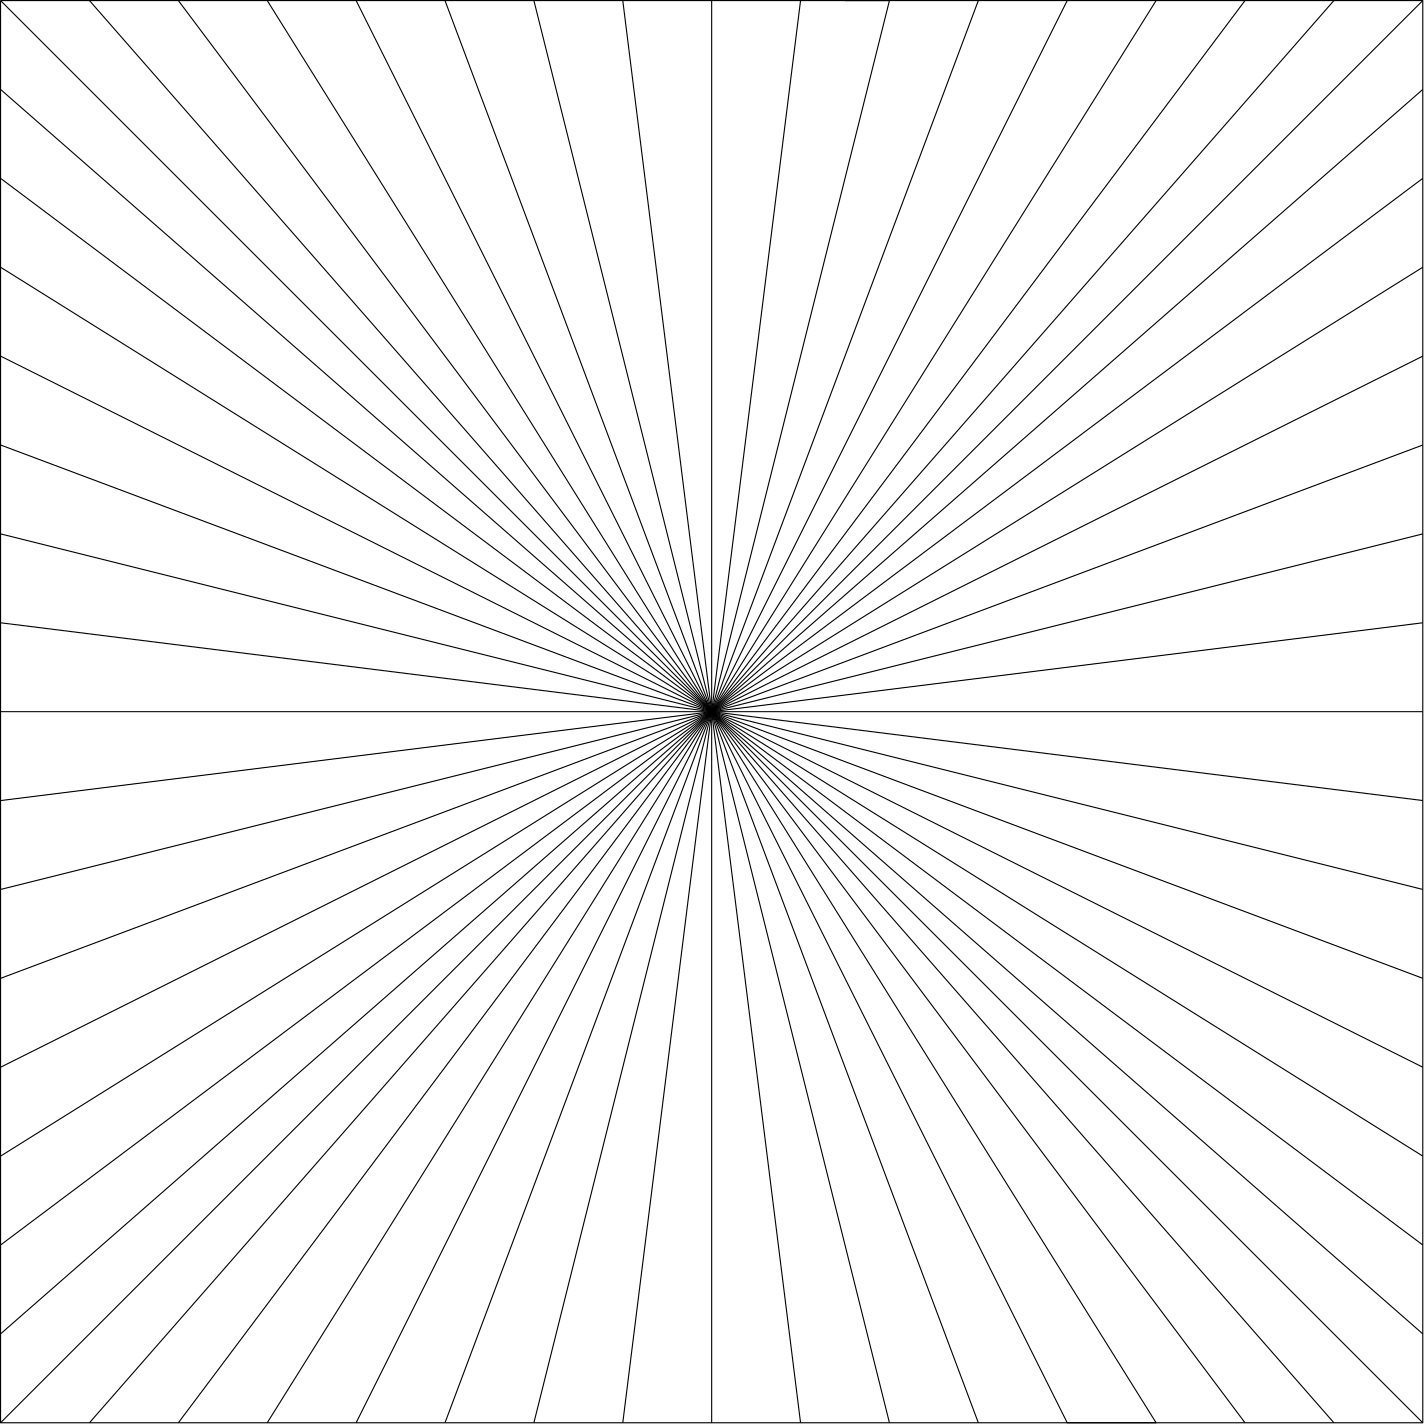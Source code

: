 <?xml version="1.0"?>
<!DOCTYPE ipe SYSTEM "ipe.dtd">
<ipe version="70005" creator="Ipe 7.1.3">
<info created="D:20140122221003" modified="D:20140122221003"/>
<ipestyle name="basic">
<symbol name="arrow/arc(spx)">
<path stroke="sym-stroke" fill="sym-stroke" pen="sym-pen">
0 0 m
-1 0.333 l
-1 -0.333 l
h
</path>
</symbol>
<symbol name="arrow/farc(spx)">
<path stroke="sym-stroke" fill="white" pen="sym-pen">
0 0 m
-1 0.333 l
-1 -0.333 l
h
</path>
</symbol>
<symbol name="mark/circle(sx)" transformations="translations">
<path fill="sym-stroke">
0.6 0 0 0.6 0 0 e
0.4 0 0 0.4 0 0 e
</path>
</symbol>
<symbol name="mark/disk(sx)" transformations="translations">
<path fill="sym-stroke">
0.6 0 0 0.6 0 0 e
</path>
</symbol>
<symbol name="mark/fdisk(sfx)" transformations="translations">
<group>
<path fill="sym-fill">
0.5 0 0 0.5 0 0 e
</path>
<path fill="sym-stroke" fillrule="eofill">
0.6 0 0 0.6 0 0 e
0.4 0 0 0.4 0 0 e
</path>
</group>
</symbol>
<symbol name="mark/box(sx)" transformations="translations">
<path fill="sym-stroke" fillrule="eofill">
-0.6 -0.6 m
0.6 -0.6 l
0.6 0.6 l
-0.6 0.6 l
h
-0.4 -0.4 m
0.4 -0.4 l
0.4 0.4 l
-0.4 0.4 l
h
</path>
</symbol>
<symbol name="mark/square(sx)" transformations="translations">
<path fill="sym-stroke">
-0.6 -0.6 m
0.6 -0.6 l
0.6 0.6 l
-0.6 0.6 l
h
</path>
</symbol>
<symbol name="mark/fsquare(sfx)" transformations="translations">
<group>
<path fill="sym-fill">
-0.5 -0.5 m
0.5 -0.5 l
0.5 0.5 l
-0.5 0.5 l
h
</path>
<path fill="sym-stroke" fillrule="eofill">
-0.6 -0.6 m
0.6 -0.6 l
0.6 0.6 l
-0.6 0.6 l
h
-0.4 -0.4 m
0.4 -0.4 l
0.4 0.4 l
-0.4 0.4 l
h
</path>
</group>
</symbol>
<symbol name="mark/cross(sx)" transformations="translations">
<group>
<path fill="sym-stroke">
-0.43 -0.57 m
0.57 0.43 l
0.43 0.57 l
-0.57 -0.43 l
h
</path>
<path fill="sym-stroke">
-0.43 0.57 m
0.57 -0.43 l
0.43 -0.57 l
-0.57 0.43 l
h
</path>
</group>
</symbol>
<symbol name="arrow/fnormal(spx)">
<path stroke="sym-stroke" fill="white" pen="sym-pen">
0 0 m
-1 0.333 l
-1 -0.333 l
h
</path>
</symbol>
<symbol name="arrow/pointed(spx)">
<path stroke="sym-stroke" fill="sym-stroke" pen="sym-pen">
0 0 m
-1 0.333 l
-0.8 0 l
-1 -0.333 l
h
</path>
</symbol>
<symbol name="arrow/fpointed(spx)">
<path stroke="sym-stroke" fill="white" pen="sym-pen">
0 0 m
-1 0.333 l
-0.8 0 l
-1 -0.333 l
h
</path>
</symbol>
<symbol name="arrow/linear(spx)">
<path stroke="sym-stroke" pen="sym-pen">
-1 0.333 m
0 0 l
-1 -0.333 l
</path>
</symbol>
<symbol name="arrow/fdouble(spx)">
<path stroke="sym-stroke" fill="white" pen="sym-pen">
0 0 m
-1 0.333 l
-1 -0.333 l
h
-1 0 m
-2 0.333 l
-2 -0.333 l
h
</path>
</symbol>
<symbol name="arrow/double(spx)">
<path stroke="sym-stroke" fill="sym-stroke" pen="sym-pen">
0 0 m
-1 0.333 l
-1 -0.333 l
h
-1 0 m
-2 0.333 l
-2 -0.333 l
h
</path>
</symbol>
<pen name="heavier" value="0.8"/>
<pen name="fat" value="1.2"/>
<pen name="ultrafat" value="2"/>
<symbolsize name="large" value="5"/>
<symbolsize name="small" value="2"/>
<symbolsize name="tiny" value="1.1"/>
<arrowsize name="large" value="10"/>
<arrowsize name="small" value="5"/>
<arrowsize name="tiny" value="3"/>
<color name="red" value="1 0 0"/>
<color name="green" value="0 1 0"/>
<color name="blue" value="0 0 1"/>
<color name="yellow" value="1 1 0"/>
<color name="orange" value="1 0.647 0"/>
<color name="gold" value="1 0.843 0"/>
<color name="purple" value="0.627 0.125 0.941"/>
<color name="gray" value="0.745"/>
<color name="brown" value="0.647 0.165 0.165"/>
<color name="navy" value="0 0 0.502"/>
<color name="pink" value="1 0.753 0.796"/>
<color name="seagreen" value="0.18 0.545 0.341"/>
<color name="turquoise" value="0.251 0.878 0.816"/>
<color name="violet" value="0.933 0.51 0.933"/>
<color name="darkblue" value="0 0 0.545"/>
<color name="darkcyan" value="0 0.545 0.545"/>
<color name="darkgray" value="0.663"/>
<color name="darkgreen" value="0 0.392 0"/>
<color name="darkmagenta" value="0.545 0 0.545"/>
<color name="darkorange" value="1 0.549 0"/>
<color name="darkred" value="0.545 0 0"/>
<color name="lightblue" value="0.678 0.847 0.902"/>
<color name="lightcyan" value="0.878 1 1"/>
<color name="lightgray" value="0.827"/>
<color name="lightgreen" value="0.565 0.933 0.565"/>
<color name="lightyellow" value="1 1 0.878"/>
<dashstyle name="dashed" value="[4] 0"/>
<dashstyle name="dotted" value="[1 3] 0"/>
<dashstyle name="dash dotted" value="[4 2 1 2] 0"/>
<dashstyle name="dash dot dotted" value="[4 2 1 2 1 2] 0"/>
<textsize name="large" value="\large"/>
<textsize name="Large" value="\Large"/>
<textsize name="LARGE" value="\LARGE"/>
<textsize name="huge" value="\huge"/>
<textsize name="Huge" value="\Huge"/>
<textsize name="small" value="\small"/>
<textsize name="footnote" value="\footnotesize"/>
<textsize name="tiny" value="\tiny"/>
<textstyle name="center" begin="\begin{center}" end="\end{center}"/>
<textstyle name="itemize" begin="\begin{itemize}" end="\end{itemize}"/>
<textstyle name="item" begin="\begin{itemize}\item{}" end="\end{itemize}"/>
<gridsize name="4 pts" value="4"/>
<gridsize name="8 pts (~3 mm)" value="8"/>
<gridsize name="16 pts (~6 mm)" value="16"/>
<gridsize name="32 pts (~12 mm)" value="32"/>
<gridsize name="10 pts (~3.5 mm)" value="10"/>
<gridsize name="20 pts (~7 mm)" value="20"/>
<gridsize name="14 pts (~5 mm)" value="14"/>
<gridsize name="28 pts (~10 mm)" value="28"/>
<gridsize name="56 pts (~20 mm)" value="56"/>
<anglesize name="90 deg" value="90"/>
<anglesize name="60 deg" value="60"/>
<anglesize name="45 deg" value="45"/>
<anglesize name="30 deg" value="30"/>
<anglesize name="22.5 deg" value="22.5"/>
<tiling name="falling" angle="-60" step="4" width="1"/>
<tiling name="rising" angle="30" step="4" width="1"/>
</ipestyle>
<page>
<layer name="alpha"/>
<layer name="beta"/>
<view layers="alpha" active="beta"/>
<path layer="alpha" stroke="black">
64 768 m
576 768 l
576 256 l
64 256 l
64 768 l
</path>
<path stroke="black">
64 256 m
576 768 l
</path>
<path stroke="black">
64 768 m
576 256 l
</path>
<path stroke="black">
96 256 m
544 768 l
</path>
<path stroke="black">
512 768 m
128 256 l
</path>
<path stroke="black">
480 768 m
160 256 l
</path>
<path stroke="black">
448 768 m
192 256 l
</path>
<path stroke="black">
224 256 m
416 768 l
</path>
<path stroke="black">
368 768 m
384 768 l
</path>
<path stroke="black">
384 768 m
256 256 l
</path>
<path stroke="black">
288 256 m
352 768 l
</path>
<path stroke="black">
320 768 m
320 256 l
</path>
<path stroke="black">
352 256 m
288 768 l
</path>
<path stroke="black">
256 768 m
384 256 l
</path>
<path stroke="black">
416 256 m
224 768 l
</path>
<path stroke="black">
192 768 m
448 256 l
480 256 l
160 768 l
</path>
<path stroke="black">
128 768 m
512 256 l
</path>
<path stroke="black">
544 256 m
96 768 l
96 768 l
</path>
<path stroke="black">
576 288 m
64 736 l
</path>
<path stroke="black">
64 704 m
576 320 l
</path>
<path stroke="black">
576 352 m
64 672 l
</path>
<path stroke="black">
64 640 m
576 384 l
</path>
<path stroke="black">
576 416 m
64 608 l
</path>
<path stroke="black">
64 576 m
576 448 l
</path>
<path stroke="black">
576 480 m
64 544 l
</path>
<path stroke="black">
64 512 m
576 512 l
</path>
<path stroke="black">
576 544 m
64 480 l
</path>
<path stroke="black">
64 448 m
576 576 l
</path>
<path stroke="black">
576 608 m
64 416 l
64 416 l
</path>
<path stroke="black">
64 384 m
576 640 l
</path>
<path stroke="black">
576 672 m
64 352 l
</path>
<path stroke="black">
64 320 m
576 704 l
</path>
<path stroke="black">
576 736 m
64 288 l
</path>
<path layer="beta" stroke="black">
96 288 m
124 288 l
</path>
<path stroke="black">
152 288 m
180 288 l
</path>
<path stroke="black">
208 288 m
236 288 l
</path>
<path stroke="black">
264 288 m
292 288 l
</path>
<path stroke="black">
320 288 m
348 288 l
</path>
<path stroke="black">
376 288 m
404 288 l
</path>
<path stroke="black">
432 288 m
460 288 l
</path>
<path stroke="black">
488 288 m
516 288 l
</path>
<path stroke="black">
544 288 m
544 316 l
</path>
<path stroke="black">
544 344 m
544 372 l
</path>
<path stroke="black">
544 400 m
544 428 l
</path>
<path stroke="black">
544 456 m
544 484 l
</path>
<path stroke="black">
544 512 m
544 540 l
</path>
<path stroke="black">
544 568 m
544 596 l
</path>
<path stroke="black">
544 624 m
544 652 l
</path>
<path stroke="black">
544 680 m
544 708 l
</path>
<path stroke="black">
516 736 m
488 736 l
</path>
<path stroke="black">
460 736 m
432 736 l
</path>
<path stroke="black">
404 736 m
376 736 l
</path>
<path stroke="black">
348 736 m
320 736 l
</path>
<path stroke="black">
292 736 m
264 736 l
</path>
<path stroke="black">
236 736 m
208 736 l
</path>
<path stroke="black">
180 736 m
152 736 l
</path>
<path stroke="black">
124 736 m
96 736 l
</path>
</page>
</ipe>
